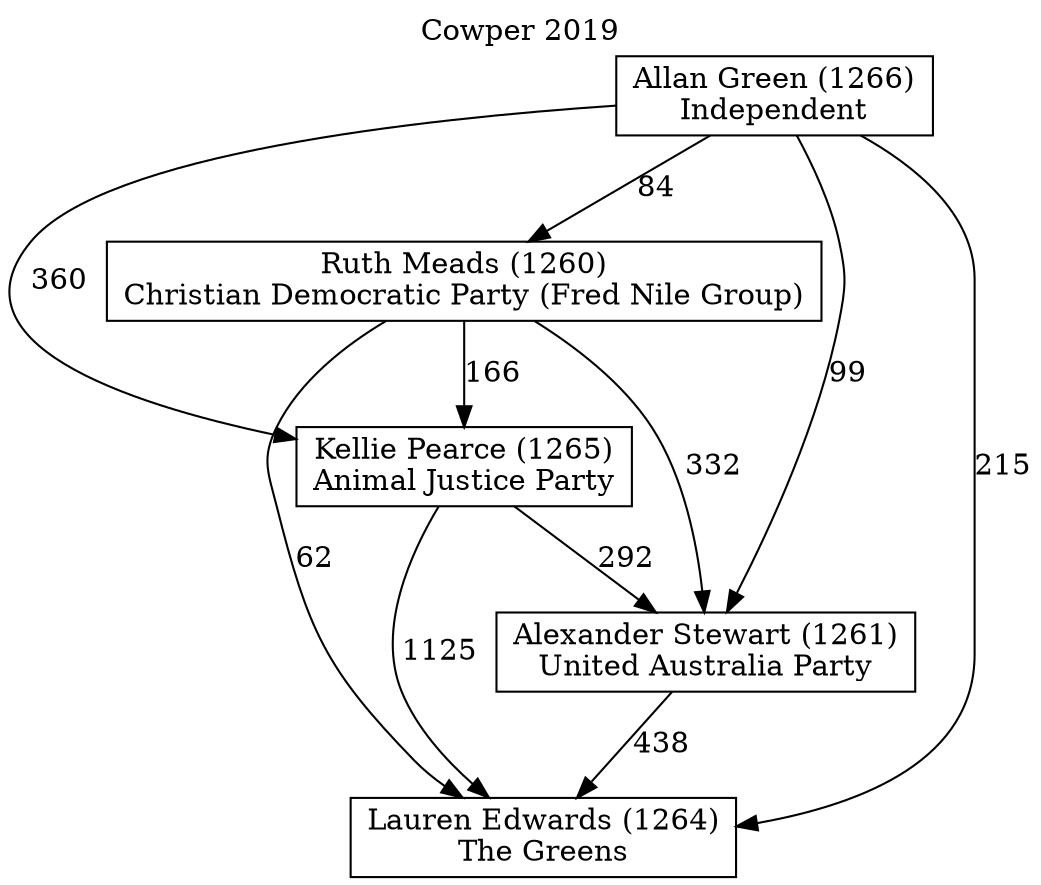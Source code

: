 // House preference flow
digraph "Lauren Edwards (1264)_Cowper_2019" {
	graph [label="Cowper 2019" labelloc=t mclimit=10]
	node [shape=box]
	"Lauren Edwards (1264)" [label="Lauren Edwards (1264)
The Greens"]
	"Alexander Stewart (1261)" [label="Alexander Stewart (1261)
United Australia Party"]
	"Kellie Pearce (1265)" [label="Kellie Pearce (1265)
Animal Justice Party"]
	"Ruth Meads (1260)" [label="Ruth Meads (1260)
Christian Democratic Party (Fred Nile Group)"]
	"Allan Green (1266)" [label="Allan Green (1266)
Independent"]
	"Lauren Edwards (1264)" [label="Lauren Edwards (1264)
The Greens"]
	"Kellie Pearce (1265)" [label="Kellie Pearce (1265)
Animal Justice Party"]
	"Ruth Meads (1260)" [label="Ruth Meads (1260)
Christian Democratic Party (Fred Nile Group)"]
	"Allan Green (1266)" [label="Allan Green (1266)
Independent"]
	"Lauren Edwards (1264)" [label="Lauren Edwards (1264)
The Greens"]
	"Ruth Meads (1260)" [label="Ruth Meads (1260)
Christian Democratic Party (Fred Nile Group)"]
	"Allan Green (1266)" [label="Allan Green (1266)
Independent"]
	"Lauren Edwards (1264)" [label="Lauren Edwards (1264)
The Greens"]
	"Allan Green (1266)" [label="Allan Green (1266)
Independent"]
	"Allan Green (1266)" [label="Allan Green (1266)
Independent"]
	"Ruth Meads (1260)" [label="Ruth Meads (1260)
Christian Democratic Party (Fred Nile Group)"]
	"Allan Green (1266)" [label="Allan Green (1266)
Independent"]
	"Allan Green (1266)" [label="Allan Green (1266)
Independent"]
	"Kellie Pearce (1265)" [label="Kellie Pearce (1265)
Animal Justice Party"]
	"Ruth Meads (1260)" [label="Ruth Meads (1260)
Christian Democratic Party (Fred Nile Group)"]
	"Allan Green (1266)" [label="Allan Green (1266)
Independent"]
	"Kellie Pearce (1265)" [label="Kellie Pearce (1265)
Animal Justice Party"]
	"Allan Green (1266)" [label="Allan Green (1266)
Independent"]
	"Allan Green (1266)" [label="Allan Green (1266)
Independent"]
	"Ruth Meads (1260)" [label="Ruth Meads (1260)
Christian Democratic Party (Fred Nile Group)"]
	"Allan Green (1266)" [label="Allan Green (1266)
Independent"]
	"Allan Green (1266)" [label="Allan Green (1266)
Independent"]
	"Alexander Stewart (1261)" [label="Alexander Stewart (1261)
United Australia Party"]
	"Kellie Pearce (1265)" [label="Kellie Pearce (1265)
Animal Justice Party"]
	"Ruth Meads (1260)" [label="Ruth Meads (1260)
Christian Democratic Party (Fred Nile Group)"]
	"Allan Green (1266)" [label="Allan Green (1266)
Independent"]
	"Alexander Stewart (1261)" [label="Alexander Stewart (1261)
United Australia Party"]
	"Ruth Meads (1260)" [label="Ruth Meads (1260)
Christian Democratic Party (Fred Nile Group)"]
	"Allan Green (1266)" [label="Allan Green (1266)
Independent"]
	"Alexander Stewart (1261)" [label="Alexander Stewart (1261)
United Australia Party"]
	"Allan Green (1266)" [label="Allan Green (1266)
Independent"]
	"Allan Green (1266)" [label="Allan Green (1266)
Independent"]
	"Ruth Meads (1260)" [label="Ruth Meads (1260)
Christian Democratic Party (Fred Nile Group)"]
	"Allan Green (1266)" [label="Allan Green (1266)
Independent"]
	"Allan Green (1266)" [label="Allan Green (1266)
Independent"]
	"Kellie Pearce (1265)" [label="Kellie Pearce (1265)
Animal Justice Party"]
	"Ruth Meads (1260)" [label="Ruth Meads (1260)
Christian Democratic Party (Fred Nile Group)"]
	"Allan Green (1266)" [label="Allan Green (1266)
Independent"]
	"Kellie Pearce (1265)" [label="Kellie Pearce (1265)
Animal Justice Party"]
	"Allan Green (1266)" [label="Allan Green (1266)
Independent"]
	"Allan Green (1266)" [label="Allan Green (1266)
Independent"]
	"Ruth Meads (1260)" [label="Ruth Meads (1260)
Christian Democratic Party (Fred Nile Group)"]
	"Allan Green (1266)" [label="Allan Green (1266)
Independent"]
	"Allan Green (1266)" [label="Allan Green (1266)
Independent"]
	"Alexander Stewart (1261)" -> "Lauren Edwards (1264)" [label=438]
	"Kellie Pearce (1265)" -> "Alexander Stewart (1261)" [label=292]
	"Ruth Meads (1260)" -> "Kellie Pearce (1265)" [label=166]
	"Allan Green (1266)" -> "Ruth Meads (1260)" [label=84]
	"Kellie Pearce (1265)" -> "Lauren Edwards (1264)" [label=1125]
	"Ruth Meads (1260)" -> "Lauren Edwards (1264)" [label=62]
	"Allan Green (1266)" -> "Lauren Edwards (1264)" [label=215]
	"Allan Green (1266)" -> "Kellie Pearce (1265)" [label=360]
	"Ruth Meads (1260)" -> "Alexander Stewart (1261)" [label=332]
	"Allan Green (1266)" -> "Alexander Stewart (1261)" [label=99]
}
